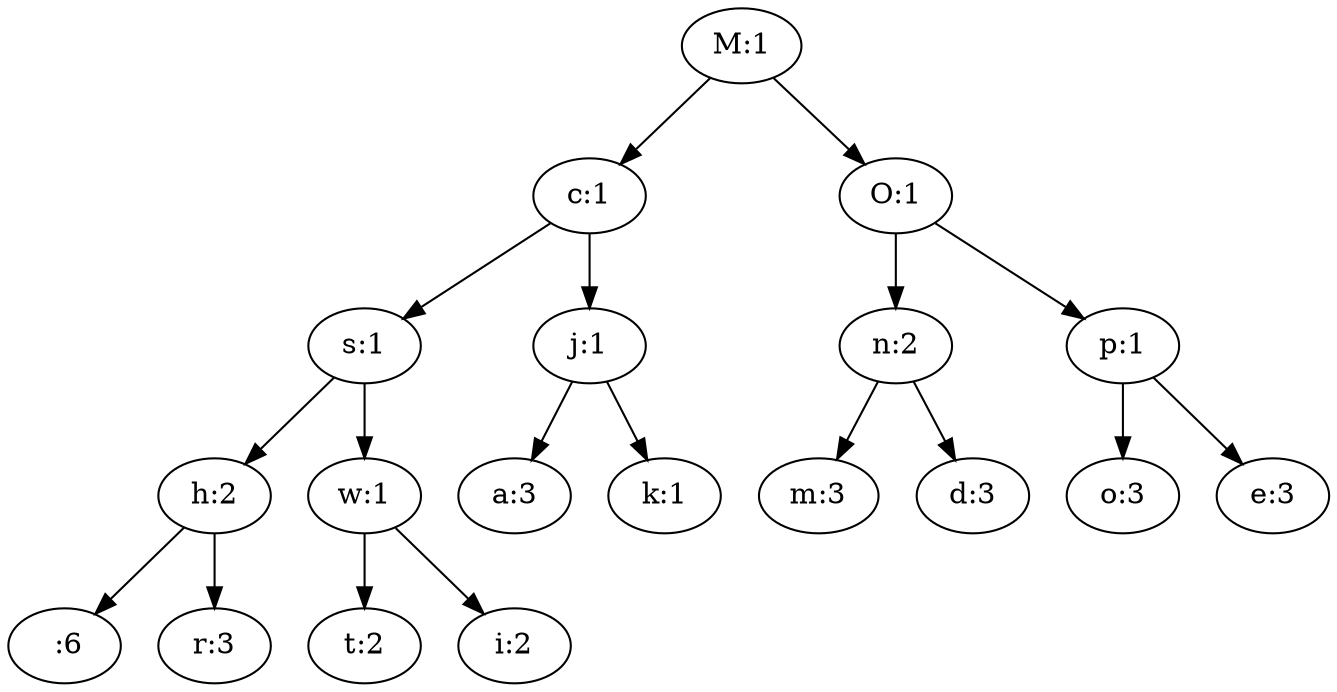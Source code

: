 digraph MyGraph {

	77 [label= "M:1"]
	99 [label= "c:1"]
	79 [label= "O:1"]
	115 [label= "s:1"]
	106 [label= "j:1"]
	110 [label= "n:2"]
	112 [label= "p:1"]
	104 [label= "h:2"]
	119 [label= "w:1"]
	97 [label= "a:3"]
	107 [label= "k:1"]
	109 [label= "m:3"]
	100 [label= "d:3"]
	111 [label= "o:3"]
	101 [label= "e:3"]
	32 [label= " :6"]
	114 [label= "r:3"]
	116 [label= "t:2"]
	105 [label= "i:2"]
	77->99
	77->79
	99->115
	99->106
	79->110
	79->112
	115->104
	115->119
	106->97
	106->107
	110->109
	110->100
	112->111
	112->101
	104->32
	104->114
	119->116
	119->105
}
